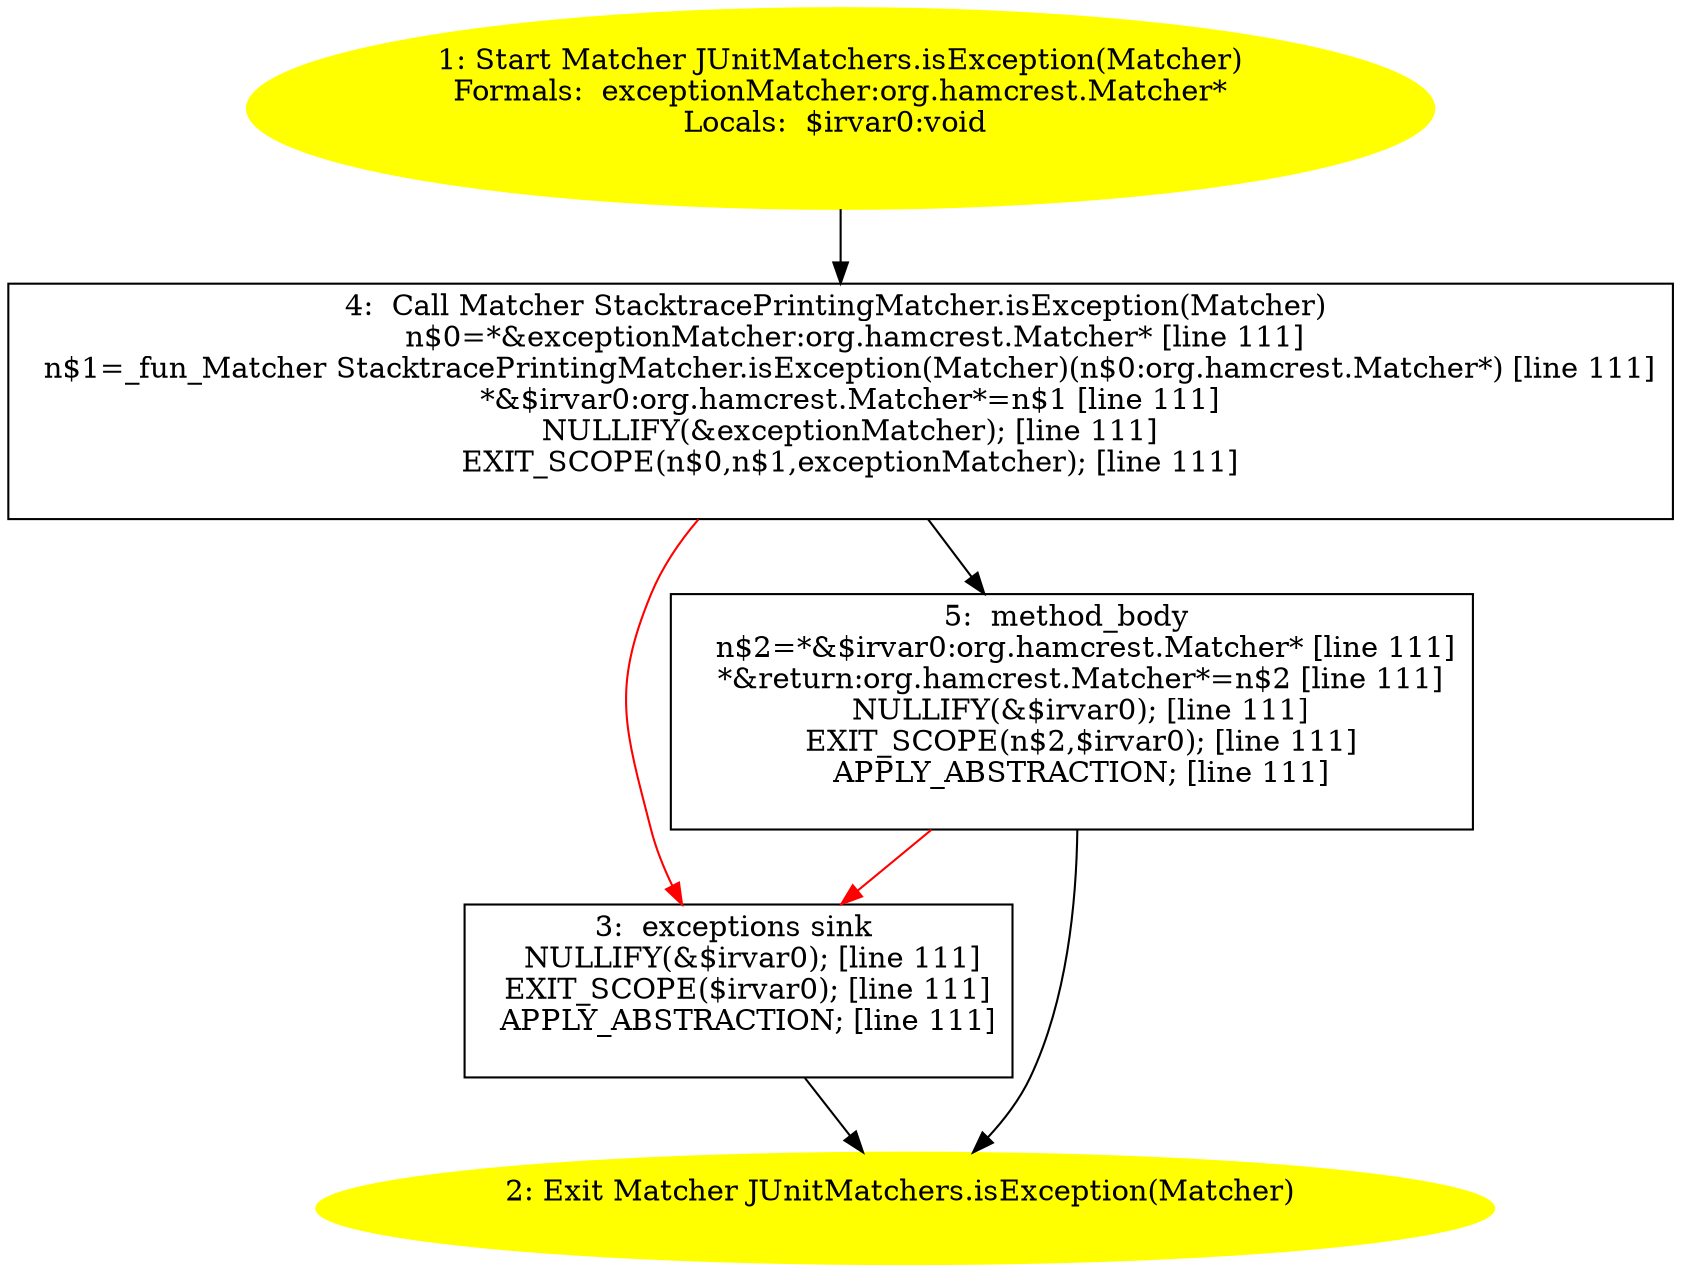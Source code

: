/* @generated */
digraph cfg {
"org.junit.matchers.JUnitMatchers.isException(org.hamcrest.Matcher):org.hamcrest.Matcher.525b3b6955df0d09e5d2eb79a4733db0_1" [label="1: Start Matcher JUnitMatchers.isException(Matcher)\nFormals:  exceptionMatcher:org.hamcrest.Matcher*\nLocals:  $irvar0:void \n  " color=yellow style=filled]
	

	 "org.junit.matchers.JUnitMatchers.isException(org.hamcrest.Matcher):org.hamcrest.Matcher.525b3b6955df0d09e5d2eb79a4733db0_1" -> "org.junit.matchers.JUnitMatchers.isException(org.hamcrest.Matcher):org.hamcrest.Matcher.525b3b6955df0d09e5d2eb79a4733db0_4" ;
"org.junit.matchers.JUnitMatchers.isException(org.hamcrest.Matcher):org.hamcrest.Matcher.525b3b6955df0d09e5d2eb79a4733db0_2" [label="2: Exit Matcher JUnitMatchers.isException(Matcher) \n  " color=yellow style=filled]
	

"org.junit.matchers.JUnitMatchers.isException(org.hamcrest.Matcher):org.hamcrest.Matcher.525b3b6955df0d09e5d2eb79a4733db0_3" [label="3:  exceptions sink \n   NULLIFY(&$irvar0); [line 111]\n  EXIT_SCOPE($irvar0); [line 111]\n  APPLY_ABSTRACTION; [line 111]\n " shape="box"]
	

	 "org.junit.matchers.JUnitMatchers.isException(org.hamcrest.Matcher):org.hamcrest.Matcher.525b3b6955df0d09e5d2eb79a4733db0_3" -> "org.junit.matchers.JUnitMatchers.isException(org.hamcrest.Matcher):org.hamcrest.Matcher.525b3b6955df0d09e5d2eb79a4733db0_2" ;
"org.junit.matchers.JUnitMatchers.isException(org.hamcrest.Matcher):org.hamcrest.Matcher.525b3b6955df0d09e5d2eb79a4733db0_4" [label="4:  Call Matcher StacktracePrintingMatcher.isException(Matcher) \n   n$0=*&exceptionMatcher:org.hamcrest.Matcher* [line 111]\n  n$1=_fun_Matcher StacktracePrintingMatcher.isException(Matcher)(n$0:org.hamcrest.Matcher*) [line 111]\n  *&$irvar0:org.hamcrest.Matcher*=n$1 [line 111]\n  NULLIFY(&exceptionMatcher); [line 111]\n  EXIT_SCOPE(n$0,n$1,exceptionMatcher); [line 111]\n " shape="box"]
	

	 "org.junit.matchers.JUnitMatchers.isException(org.hamcrest.Matcher):org.hamcrest.Matcher.525b3b6955df0d09e5d2eb79a4733db0_4" -> "org.junit.matchers.JUnitMatchers.isException(org.hamcrest.Matcher):org.hamcrest.Matcher.525b3b6955df0d09e5d2eb79a4733db0_5" ;
	 "org.junit.matchers.JUnitMatchers.isException(org.hamcrest.Matcher):org.hamcrest.Matcher.525b3b6955df0d09e5d2eb79a4733db0_4" -> "org.junit.matchers.JUnitMatchers.isException(org.hamcrest.Matcher):org.hamcrest.Matcher.525b3b6955df0d09e5d2eb79a4733db0_3" [color="red" ];
"org.junit.matchers.JUnitMatchers.isException(org.hamcrest.Matcher):org.hamcrest.Matcher.525b3b6955df0d09e5d2eb79a4733db0_5" [label="5:  method_body \n   n$2=*&$irvar0:org.hamcrest.Matcher* [line 111]\n  *&return:org.hamcrest.Matcher*=n$2 [line 111]\n  NULLIFY(&$irvar0); [line 111]\n  EXIT_SCOPE(n$2,$irvar0); [line 111]\n  APPLY_ABSTRACTION; [line 111]\n " shape="box"]
	

	 "org.junit.matchers.JUnitMatchers.isException(org.hamcrest.Matcher):org.hamcrest.Matcher.525b3b6955df0d09e5d2eb79a4733db0_5" -> "org.junit.matchers.JUnitMatchers.isException(org.hamcrest.Matcher):org.hamcrest.Matcher.525b3b6955df0d09e5d2eb79a4733db0_2" ;
	 "org.junit.matchers.JUnitMatchers.isException(org.hamcrest.Matcher):org.hamcrest.Matcher.525b3b6955df0d09e5d2eb79a4733db0_5" -> "org.junit.matchers.JUnitMatchers.isException(org.hamcrest.Matcher):org.hamcrest.Matcher.525b3b6955df0d09e5d2eb79a4733db0_3" [color="red" ];
}

